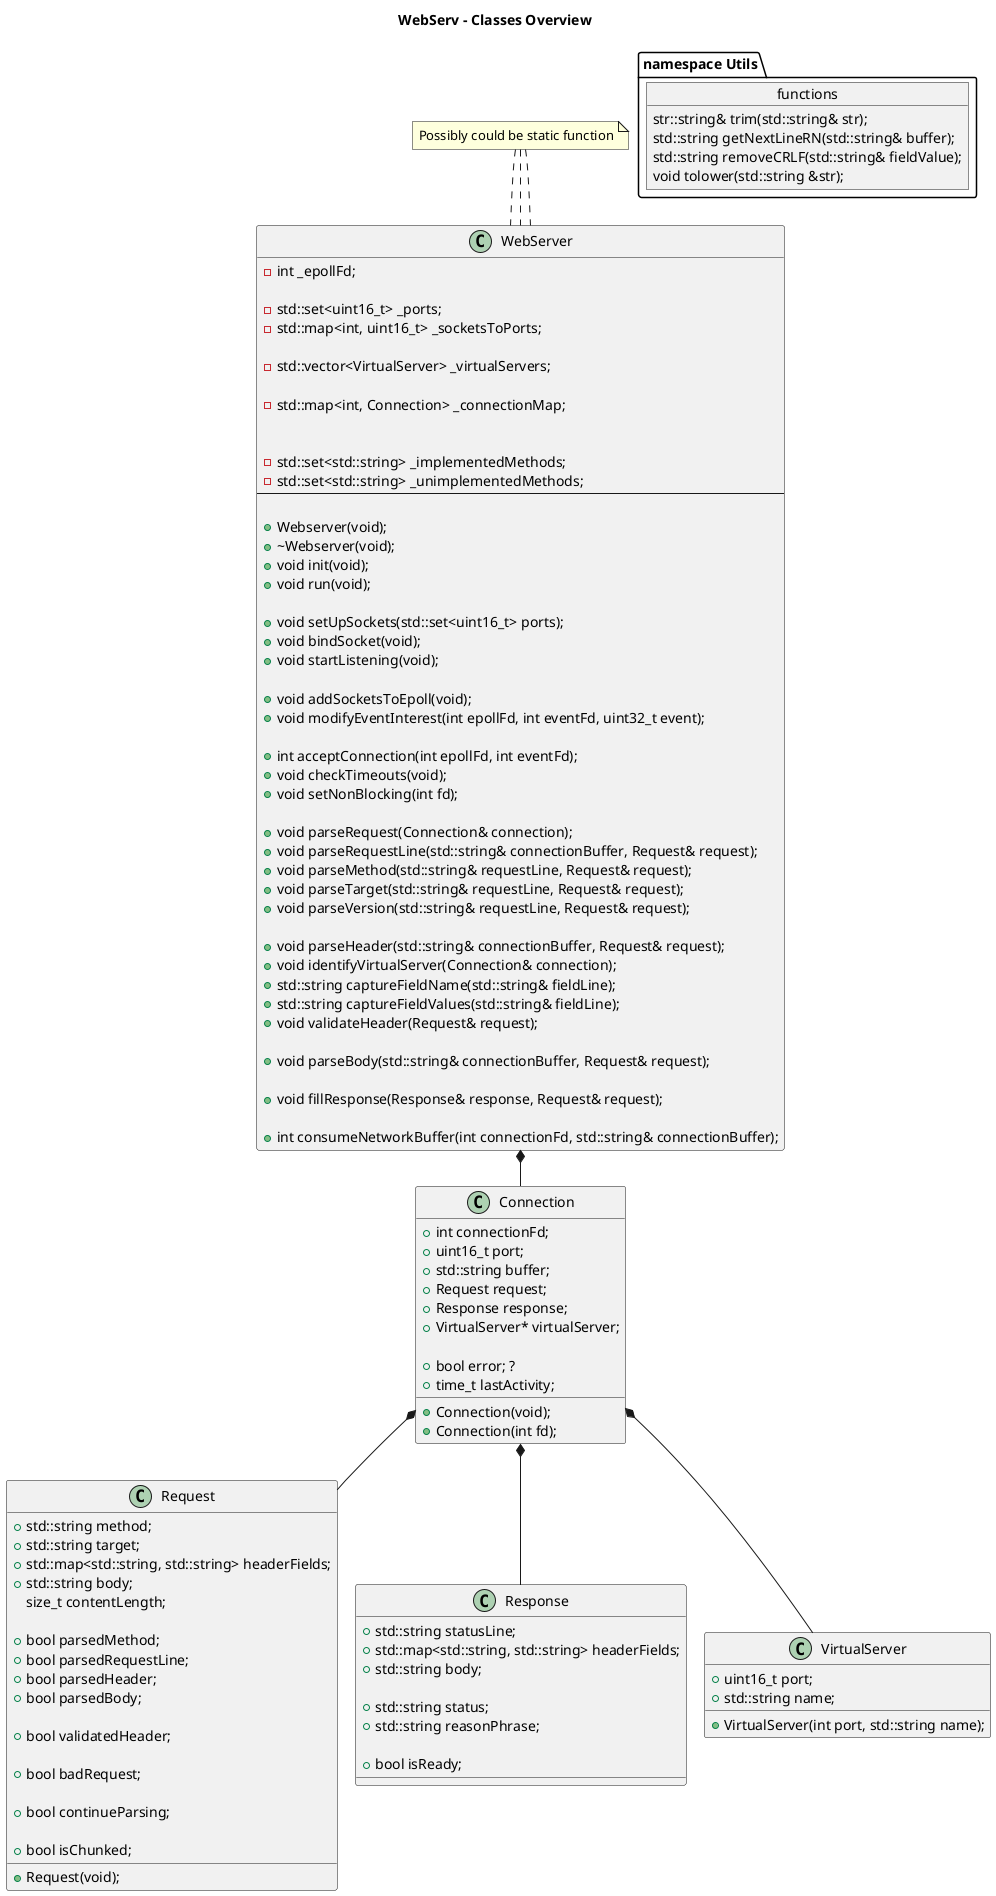 @startuml
!pragma layout smetana

Title WebServ - Classes Overview

WebServer *-- Connection
Connection *-- Request
Connection *-- Response
Connection *-- VirtualServer

class WebServer
{
	-int _epollFd;

	-std::set<uint16_t> _ports;
	-std::map<int, uint16_t> _socketsToPorts;

	-std::vector<VirtualServer> _virtualServers;

	-std::map<int, Connection> _connectionMap;


	-std::set<std::string> _implementedMethods;
	-std::set<std::string> _unimplementedMethods;
	--

	+Webserver(void);
	+\~Webserver(void);
	+void init(void);
	+void run(void);

	+void setUpSockets(std::set<uint16_t> ports);
	+void bindSocket(void);
	+void startListening(void);

	+void addSocketsToEpoll(void);
	+void modifyEventInterest(int epollFd, int eventFd, uint32_t event);

	+int acceptConnection(int epollFd, int eventFd);
	+void checkTimeouts(void);
	+void setNonBlocking(int fd);

	+void parseRequest(Connection& connection);
	+void parseRequestLine(std::string& connectionBuffer, Request& request);
	+void parseMethod(std::string& requestLine, Request& request);
	+void parseTarget(std::string& requestLine, Request& request);
	+void parseVersion(std::string& requestLine, Request& request);

	+void parseHeader(std::string& connectionBuffer, Request& request);
	+void identifyVirtualServer(Connection& connection);
	+std::string captureFieldName(std::string& fieldLine);
	+std::string captureFieldValues(std::string& fieldLine);
	+void validateHeader(Request& request);

	+void parseBody(std::string& connectionBuffer, Request& request);

	+void fillResponse(Response& response, Request& request);

	+int consumeNetworkBuffer(int connectionFd, std::string& connectionBuffer);
}

note "Possibly could be static function" as N1
N1  .. WebServer::parseMethod
N1  .. WebServer::parseTarget
N1  .. WebServer::parseVersion

class VirtualServer
{
	+uint16_t port;
	+std::string name;

	+VirtualServer(int port, std::string name);
}

class	Request
{
	+std::string method;
	+std::string target;
	+std::map<std::string, std::string> headerFields;
	+std::string body;
	size_t contentLength;

	+bool parsedMethod;
	+bool parsedRequestLine;
	+bool parsedHeader;
	+bool parsedBody;

	+bool validatedHeader;

	+bool badRequest;

	+bool continueParsing;

	+bool isChunked;

	+Request(void);
}

class	Response
{
	+std::string statusLine;
	+std::map<std::string, std::string> headerFields;
	+std::string body;

	+std::string status;
	+std::string reasonPhrase;

	+bool isReady;
}

class Connection
{
	+int connectionFd;
	+uint16_t port;
	+std::string buffer;
	+Request request;
	+Response response;
	+VirtualServer* virtualServer;

	+bool error; ?
	+time_t lastActivity;

	+Connection(void);
	+Connection(int fd);
}

package "namespace Utils"
{
	object functions{
		str::string& trim(std::string& str);
		std::string getNextLineRN(std::string& buffer);
		std::string removeCRLF(std::string& fieldValue);
		void tolower(std::string &str);
	}
}

@enduml
